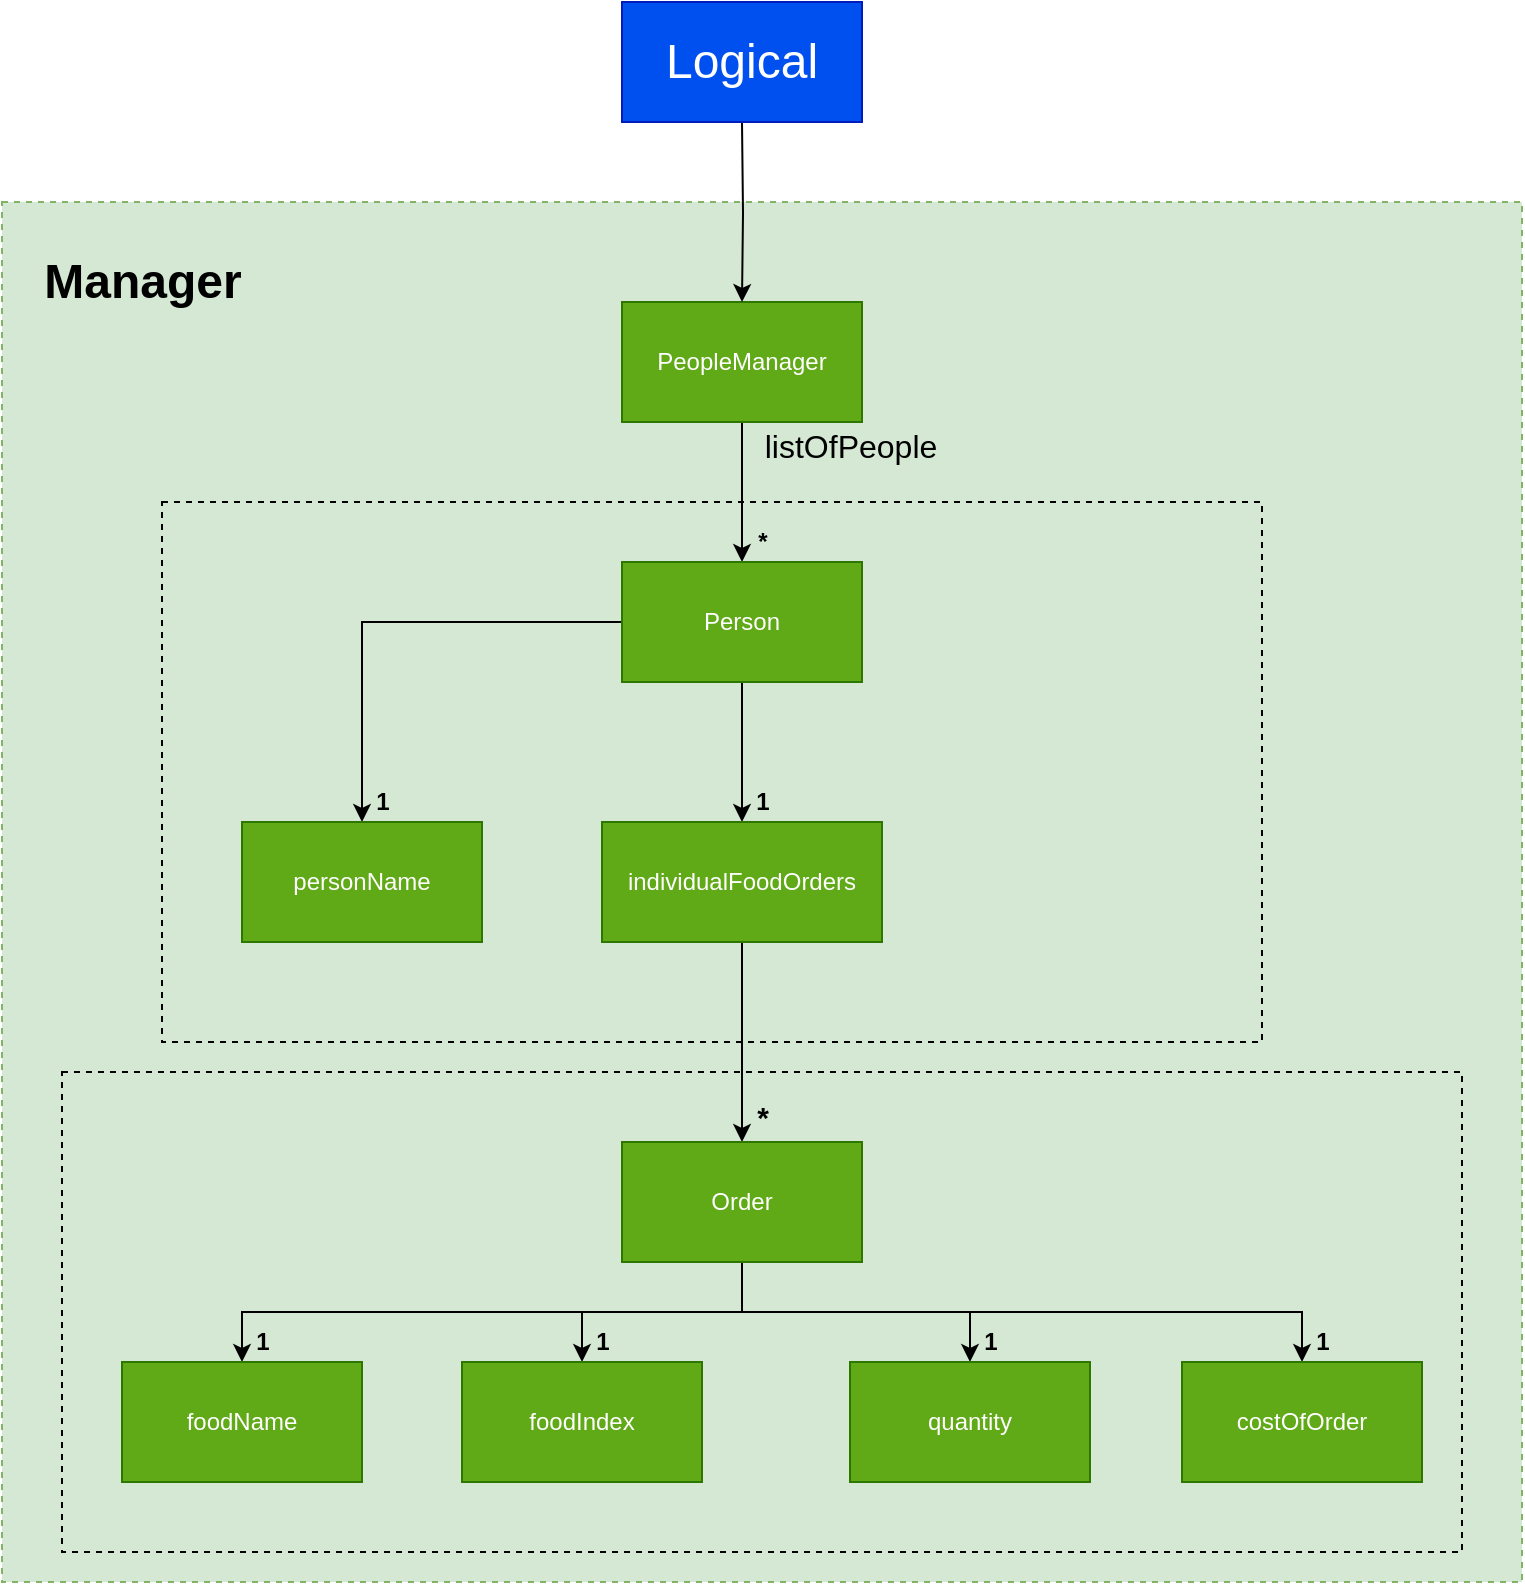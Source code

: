 <mxfile version="15.4.0" type="device"><diagram id="C5RBs43oDa-KdzZeNtuy" name="Page-1"><mxGraphModel dx="1673" dy="967" grid="1" gridSize="10" guides="1" tooltips="1" connect="1" arrows="1" fold="1" page="1" pageScale="1" pageWidth="827" pageHeight="1169" math="0" shadow="0"><root><mxCell id="WIyWlLk6GJQsqaUBKTNV-0"/><mxCell id="WIyWlLk6GJQsqaUBKTNV-1" parent="WIyWlLk6GJQsqaUBKTNV-0"/><mxCell id="3ZUg8bBHDFdwX7b5L7ok-35" value="" style="rounded=0;whiteSpace=wrap;html=1;dashed=1;fillColor=#d5e8d4;strokeColor=#82b366;" vertex="1" parent="WIyWlLk6GJQsqaUBKTNV-1"><mxGeometry x="40" y="150" width="760" height="690" as="geometry"/></mxCell><mxCell id="3ZUg8bBHDFdwX7b5L7ok-31" value="" style="rounded=0;whiteSpace=wrap;html=1;fillColor=none;dashed=1;" vertex="1" parent="WIyWlLk6GJQsqaUBKTNV-1"><mxGeometry x="70" y="585" width="700" height="240" as="geometry"/></mxCell><mxCell id="3ZUg8bBHDFdwX7b5L7ok-32" value="" style="rounded=0;whiteSpace=wrap;html=1;fillColor=none;dashed=1;" vertex="1" parent="WIyWlLk6GJQsqaUBKTNV-1"><mxGeometry x="120" y="300" width="550" height="270" as="geometry"/></mxCell><mxCell id="3ZUg8bBHDFdwX7b5L7ok-1" value="Manager" style="text;strokeColor=none;fillColor=none;html=1;fontSize=24;fontStyle=1;verticalAlign=middle;align=center;" vertex="1" parent="WIyWlLk6GJQsqaUBKTNV-1"><mxGeometry x="60" y="170" width="100" height="40" as="geometry"/></mxCell><mxCell id="3ZUg8bBHDFdwX7b5L7ok-8" style="edgeStyle=orthogonalEdgeStyle;rounded=0;orthogonalLoop=1;jettySize=auto;html=1;entryX=0.5;entryY=0;entryDx=0;entryDy=0;" edge="1" parent="WIyWlLk6GJQsqaUBKTNV-1" source="3ZUg8bBHDFdwX7b5L7ok-2" target="3ZUg8bBHDFdwX7b5L7ok-3"><mxGeometry relative="1" as="geometry"/></mxCell><mxCell id="3ZUg8bBHDFdwX7b5L7ok-2" value="PeopleManager" style="rounded=0;whiteSpace=wrap;html=1;fillColor=#60a917;strokeColor=#2D7600;fontColor=#ffffff;" vertex="1" parent="WIyWlLk6GJQsqaUBKTNV-1"><mxGeometry x="350" y="200" width="120" height="60" as="geometry"/></mxCell><mxCell id="3ZUg8bBHDFdwX7b5L7ok-11" style="edgeStyle=orthogonalEdgeStyle;rounded=0;orthogonalLoop=1;jettySize=auto;html=1;entryX=0.5;entryY=0;entryDx=0;entryDy=0;exitX=0;exitY=0.5;exitDx=0;exitDy=0;" edge="1" parent="WIyWlLk6GJQsqaUBKTNV-1" source="3ZUg8bBHDFdwX7b5L7ok-3" target="3ZUg8bBHDFdwX7b5L7ok-4"><mxGeometry relative="1" as="geometry"><mxPoint x="410" y="100" as="targetPoint"/></mxGeometry></mxCell><mxCell id="3ZUg8bBHDFdwX7b5L7ok-13" style="edgeStyle=orthogonalEdgeStyle;rounded=0;orthogonalLoop=1;jettySize=auto;html=1;entryX=0.5;entryY=0;entryDx=0;entryDy=0;" edge="1" parent="WIyWlLk6GJQsqaUBKTNV-1" source="3ZUg8bBHDFdwX7b5L7ok-3" target="3ZUg8bBHDFdwX7b5L7ok-7"><mxGeometry relative="1" as="geometry"/></mxCell><mxCell id="3ZUg8bBHDFdwX7b5L7ok-3" value="Person" style="rounded=0;whiteSpace=wrap;html=1;fillColor=#60a917;strokeColor=#2D7600;fontColor=#ffffff;" vertex="1" parent="WIyWlLk6GJQsqaUBKTNV-1"><mxGeometry x="350" y="330" width="120" height="60" as="geometry"/></mxCell><mxCell id="3ZUg8bBHDFdwX7b5L7ok-4" value="personName" style="rounded=0;whiteSpace=wrap;html=1;fillColor=#60a917;strokeColor=#2D7600;fontColor=#ffffff;" vertex="1" parent="WIyWlLk6GJQsqaUBKTNV-1"><mxGeometry x="160" y="460" width="120" height="60" as="geometry"/></mxCell><mxCell id="3ZUg8bBHDFdwX7b5L7ok-16" style="edgeStyle=orthogonalEdgeStyle;rounded=0;orthogonalLoop=1;jettySize=auto;html=1;entryX=0.5;entryY=0;entryDx=0;entryDy=0;" edge="1" parent="WIyWlLk6GJQsqaUBKTNV-1" source="3ZUg8bBHDFdwX7b5L7ok-7" target="3ZUg8bBHDFdwX7b5L7ok-15"><mxGeometry relative="1" as="geometry"/></mxCell><mxCell id="3ZUg8bBHDFdwX7b5L7ok-7" value="individualFoodOrders" style="rounded=0;whiteSpace=wrap;html=1;fillColor=#60a917;strokeColor=#2D7600;fontColor=#ffffff;" vertex="1" parent="WIyWlLk6GJQsqaUBKTNV-1"><mxGeometry x="340" y="460" width="140" height="60" as="geometry"/></mxCell><mxCell id="3ZUg8bBHDFdwX7b5L7ok-9" value="&lt;font style=&quot;font-size: 16px ; font-weight: normal&quot;&gt;listOfPeople&lt;/font&gt;" style="text;strokeColor=none;fillColor=none;html=1;fontSize=24;fontStyle=1;verticalAlign=middle;align=center;" vertex="1" parent="WIyWlLk6GJQsqaUBKTNV-1"><mxGeometry x="414" y="250" width="100" height="40" as="geometry"/></mxCell><mxCell id="3ZUg8bBHDFdwX7b5L7ok-24" style="edgeStyle=orthogonalEdgeStyle;rounded=0;orthogonalLoop=1;jettySize=auto;html=1;entryX=0.5;entryY=0;entryDx=0;entryDy=0;exitX=0.5;exitY=1;exitDx=0;exitDy=0;" edge="1" parent="WIyWlLk6GJQsqaUBKTNV-1" source="3ZUg8bBHDFdwX7b5L7ok-15" target="3ZUg8bBHDFdwX7b5L7ok-17"><mxGeometry relative="1" as="geometry"/></mxCell><mxCell id="3ZUg8bBHDFdwX7b5L7ok-25" style="edgeStyle=orthogonalEdgeStyle;rounded=0;orthogonalLoop=1;jettySize=auto;html=1;entryX=0.5;entryY=0;entryDx=0;entryDy=0;" edge="1" parent="WIyWlLk6GJQsqaUBKTNV-1" source="3ZUg8bBHDFdwX7b5L7ok-15" target="3ZUg8bBHDFdwX7b5L7ok-18"><mxGeometry relative="1" as="geometry"><mxPoint x="360" y="730" as="targetPoint"/></mxGeometry></mxCell><mxCell id="3ZUg8bBHDFdwX7b5L7ok-26" style="edgeStyle=orthogonalEdgeStyle;rounded=0;orthogonalLoop=1;jettySize=auto;html=1;entryX=0.5;entryY=0;entryDx=0;entryDy=0;" edge="1" parent="WIyWlLk6GJQsqaUBKTNV-1" source="3ZUg8bBHDFdwX7b5L7ok-15" target="3ZUg8bBHDFdwX7b5L7ok-19"><mxGeometry relative="1" as="geometry"/></mxCell><mxCell id="3ZUg8bBHDFdwX7b5L7ok-27" style="edgeStyle=orthogonalEdgeStyle;rounded=0;orthogonalLoop=1;jettySize=auto;html=1;entryX=0.5;entryY=0;entryDx=0;entryDy=0;exitX=0.5;exitY=1;exitDx=0;exitDy=0;" edge="1" parent="WIyWlLk6GJQsqaUBKTNV-1" source="3ZUg8bBHDFdwX7b5L7ok-15" target="3ZUg8bBHDFdwX7b5L7ok-23"><mxGeometry relative="1" as="geometry"/></mxCell><mxCell id="3ZUg8bBHDFdwX7b5L7ok-15" value="Order" style="rounded=0;whiteSpace=wrap;html=1;fillColor=#60a917;strokeColor=#2D7600;fontColor=#ffffff;" vertex="1" parent="WIyWlLk6GJQsqaUBKTNV-1"><mxGeometry x="350" y="620" width="120" height="60" as="geometry"/></mxCell><mxCell id="3ZUg8bBHDFdwX7b5L7ok-17" value="foodName" style="rounded=0;whiteSpace=wrap;html=1;fillColor=#60a917;strokeColor=#2D7600;fontColor=#ffffff;" vertex="1" parent="WIyWlLk6GJQsqaUBKTNV-1"><mxGeometry x="100" y="730" width="120" height="60" as="geometry"/></mxCell><mxCell id="3ZUg8bBHDFdwX7b5L7ok-18" value="foodIndex" style="rounded=0;whiteSpace=wrap;html=1;fillColor=#60a917;strokeColor=#2D7600;fontColor=#ffffff;" vertex="1" parent="WIyWlLk6GJQsqaUBKTNV-1"><mxGeometry x="270" y="730" width="120" height="60" as="geometry"/></mxCell><mxCell id="3ZUg8bBHDFdwX7b5L7ok-19" value="quantity" style="rounded=0;whiteSpace=wrap;html=1;fillColor=#60a917;strokeColor=#2D7600;fontColor=#ffffff;" vertex="1" parent="WIyWlLk6GJQsqaUBKTNV-1"><mxGeometry x="464" y="730" width="120" height="60" as="geometry"/></mxCell><mxCell id="3ZUg8bBHDFdwX7b5L7ok-20" value="&lt;font style=&quot;font-size: 12px;&quot;&gt;1&lt;/font&gt;" style="text;strokeColor=none;fillColor=none;html=1;fontSize=12;fontStyle=1;verticalAlign=middle;align=center;" vertex="1" parent="WIyWlLk6GJQsqaUBKTNV-1"><mxGeometry x="370" y="430" width="100" height="40" as="geometry"/></mxCell><mxCell id="3ZUg8bBHDFdwX7b5L7ok-21" value="&lt;font style=&quot;font-size: 12px;&quot;&gt;1&lt;/font&gt;" style="text;strokeColor=none;fillColor=none;html=1;fontSize=12;fontStyle=1;verticalAlign=middle;align=center;" vertex="1" parent="WIyWlLk6GJQsqaUBKTNV-1"><mxGeometry x="120" y="700" width="100" height="40" as="geometry"/></mxCell><mxCell id="3ZUg8bBHDFdwX7b5L7ok-22" value="&lt;font style=&quot;font-size: 12px;&quot;&gt;1&lt;/font&gt;" style="text;strokeColor=none;fillColor=none;html=1;fontSize=12;fontStyle=1;verticalAlign=middle;align=center;" vertex="1" parent="WIyWlLk6GJQsqaUBKTNV-1"><mxGeometry x="180" y="430" width="100" height="40" as="geometry"/></mxCell><mxCell id="3ZUg8bBHDFdwX7b5L7ok-23" value="costOfOrder" style="rounded=0;whiteSpace=wrap;html=1;fillColor=#60a917;strokeColor=#2D7600;fontColor=#ffffff;" vertex="1" parent="WIyWlLk6GJQsqaUBKTNV-1"><mxGeometry x="630" y="730" width="120" height="60" as="geometry"/></mxCell><mxCell id="3ZUg8bBHDFdwX7b5L7ok-28" value="&lt;font style=&quot;font-size: 12px;&quot;&gt;1&lt;/font&gt;" style="text;strokeColor=none;fillColor=none;html=1;fontSize=12;fontStyle=1;verticalAlign=middle;align=center;" vertex="1" parent="WIyWlLk6GJQsqaUBKTNV-1"><mxGeometry x="290" y="700" width="100" height="40" as="geometry"/></mxCell><mxCell id="3ZUg8bBHDFdwX7b5L7ok-29" value="&lt;font style=&quot;font-size: 12px;&quot;&gt;1&lt;/font&gt;" style="text;strokeColor=none;fillColor=none;html=1;fontSize=12;fontStyle=1;verticalAlign=middle;align=center;" vertex="1" parent="WIyWlLk6GJQsqaUBKTNV-1"><mxGeometry x="484" y="700" width="100" height="40" as="geometry"/></mxCell><mxCell id="3ZUg8bBHDFdwX7b5L7ok-30" value="&lt;font style=&quot;font-size: 12px;&quot;&gt;1&lt;/font&gt;" style="text;strokeColor=none;fillColor=none;html=1;fontSize=12;fontStyle=1;verticalAlign=middle;align=center;" vertex="1" parent="WIyWlLk6GJQsqaUBKTNV-1"><mxGeometry x="650" y="700" width="100" height="40" as="geometry"/></mxCell><mxCell id="3ZUg8bBHDFdwX7b5L7ok-33" value="&lt;font style=&quot;font-size: 15px&quot;&gt;*&lt;/font&gt;" style="text;strokeColor=none;fillColor=none;html=1;fontSize=24;fontStyle=1;verticalAlign=middle;align=center;" vertex="1" parent="WIyWlLk6GJQsqaUBKTNV-1"><mxGeometry x="370" y="585" width="100" height="40" as="geometry"/></mxCell><mxCell id="3ZUg8bBHDFdwX7b5L7ok-34" value="" style="endArrow=classic;html=1;rounded=0;edgeStyle=orthogonalEdgeStyle;entryX=0.5;entryY=0;entryDx=0;entryDy=0;" edge="1" parent="WIyWlLk6GJQsqaUBKTNV-1" target="3ZUg8bBHDFdwX7b5L7ok-2"><mxGeometry width="50" height="50" relative="1" as="geometry"><mxPoint x="410" y="110" as="sourcePoint"/><mxPoint x="380" y="50" as="targetPoint"/></mxGeometry></mxCell><mxCell id="3ZUg8bBHDFdwX7b5L7ok-37" value="Logical" style="rounded=0;whiteSpace=wrap;html=1;fillColor=#0050ef;fontSize=24;strokeColor=#001DBC;fontColor=#ffffff;" vertex="1" parent="WIyWlLk6GJQsqaUBKTNV-1"><mxGeometry x="350" y="50" width="120" height="60" as="geometry"/></mxCell><mxCell id="3ZUg8bBHDFdwX7b5L7ok-38" value="&lt;font style=&quot;font-size: 12px;&quot;&gt;*&lt;/font&gt;" style="text;strokeColor=none;fillColor=none;html=1;fontSize=12;fontStyle=1;verticalAlign=middle;align=center;" vertex="1" parent="WIyWlLk6GJQsqaUBKTNV-1"><mxGeometry x="370" y="300" width="100" height="40" as="geometry"/></mxCell></root></mxGraphModel></diagram></mxfile>